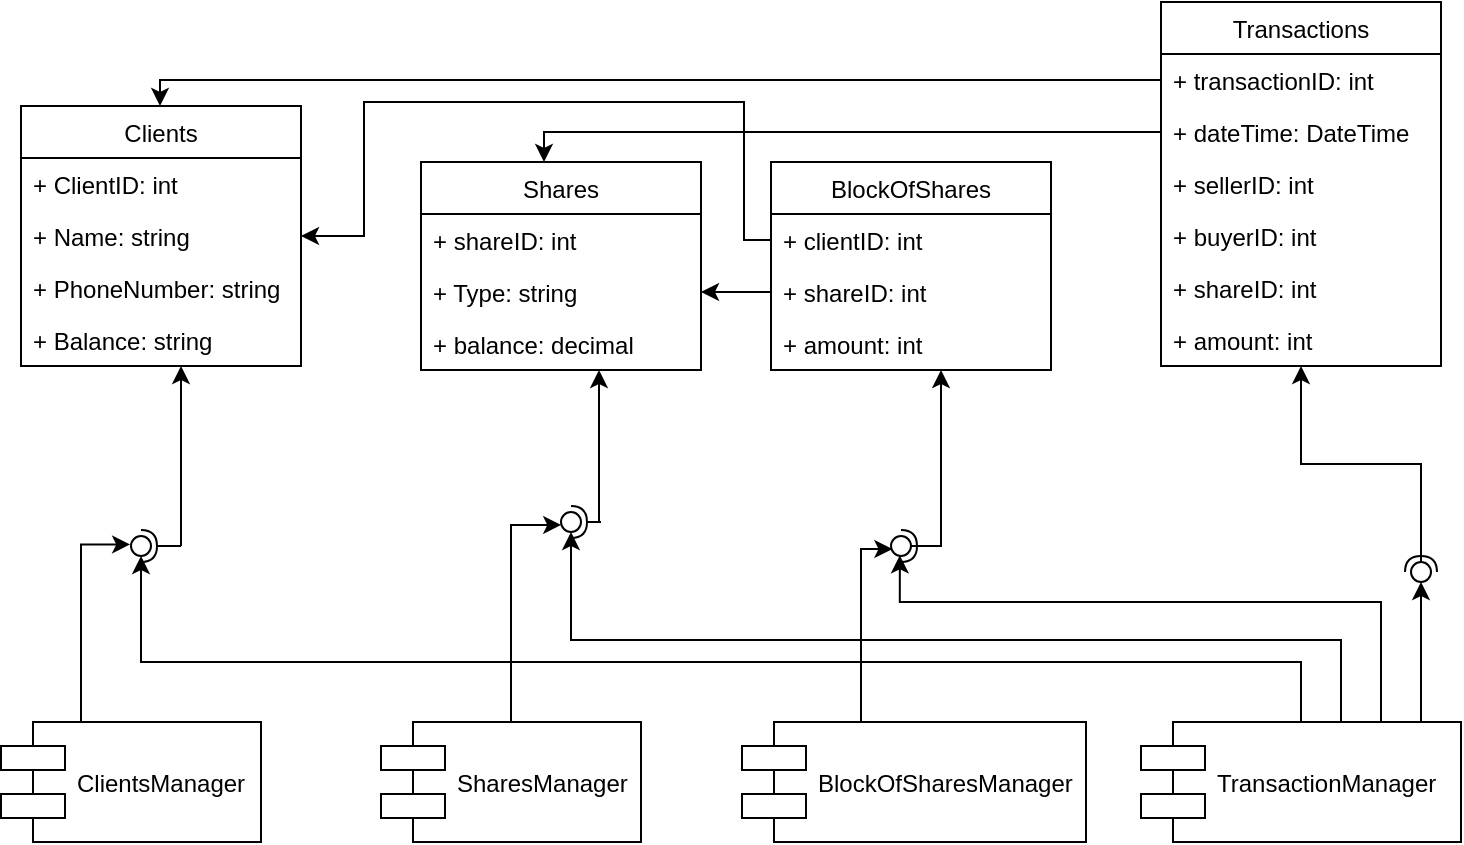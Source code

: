 <mxfile version="11.2.1" pages="1"><diagram id="8buIEVhOU8-seRBU-PE4" name="Page-1"><mxGraphModel dx="1422" dy="763" grid="1" gridSize="10" guides="1" tooltips="1" connect="1" arrows="1" fold="1" page="1" pageScale="1" pageWidth="827" pageHeight="1169" math="0" shadow="0"><root><mxCell id="0"/><mxCell id="1" parent="0"/><mxCell id="LnnhEvFO-c6dSn9w3MQp-1" value="Clients" style="swimlane;fontStyle=0;childLayout=stackLayout;horizontal=1;startSize=26;fillColor=none;horizontalStack=0;resizeParent=1;resizeParentMax=0;resizeLast=0;collapsible=1;marginBottom=0;" vertex="1" parent="1"><mxGeometry x="58.5" y="212" width="140" height="130" as="geometry"/></mxCell><mxCell id="LnnhEvFO-c6dSn9w3MQp-2" value="+ ClientID: int" style="text;strokeColor=none;fillColor=none;align=left;verticalAlign=top;spacingLeft=4;spacingRight=4;overflow=hidden;rotatable=0;points=[[0,0.5],[1,0.5]];portConstraint=eastwest;" vertex="1" parent="LnnhEvFO-c6dSn9w3MQp-1"><mxGeometry y="26" width="140" height="26" as="geometry"/></mxCell><mxCell id="LnnhEvFO-c6dSn9w3MQp-3" value="+ Name: string" style="text;strokeColor=none;fillColor=none;align=left;verticalAlign=top;spacingLeft=4;spacingRight=4;overflow=hidden;rotatable=0;points=[[0,0.5],[1,0.5]];portConstraint=eastwest;" vertex="1" parent="LnnhEvFO-c6dSn9w3MQp-1"><mxGeometry y="52" width="140" height="26" as="geometry"/></mxCell><mxCell id="LnnhEvFO-c6dSn9w3MQp-73" value="+ PhoneNumber: string" style="text;strokeColor=none;fillColor=none;align=left;verticalAlign=top;spacingLeft=4;spacingRight=4;overflow=hidden;rotatable=0;points=[[0,0.5],[1,0.5]];portConstraint=eastwest;" vertex="1" parent="LnnhEvFO-c6dSn9w3MQp-1"><mxGeometry y="78" width="140" height="26" as="geometry"/></mxCell><mxCell id="LnnhEvFO-c6dSn9w3MQp-4" value="+ Balance: string" style="text;strokeColor=none;fillColor=none;align=left;verticalAlign=top;spacingLeft=4;spacingRight=4;overflow=hidden;rotatable=0;points=[[0,0.5],[1,0.5]];portConstraint=eastwest;" vertex="1" parent="LnnhEvFO-c6dSn9w3MQp-1"><mxGeometry y="104" width="140" height="26" as="geometry"/></mxCell><mxCell id="LnnhEvFO-c6dSn9w3MQp-5" value="Shares" style="swimlane;fontStyle=0;childLayout=stackLayout;horizontal=1;startSize=26;fillColor=none;horizontalStack=0;resizeParent=1;resizeParentMax=0;resizeLast=0;collapsible=1;marginBottom=0;" vertex="1" parent="1"><mxGeometry x="258.5" y="240" width="140" height="104" as="geometry"/></mxCell><mxCell id="LnnhEvFO-c6dSn9w3MQp-6" value="+ shareID: int" style="text;strokeColor=none;fillColor=none;align=left;verticalAlign=top;spacingLeft=4;spacingRight=4;overflow=hidden;rotatable=0;points=[[0,0.5],[1,0.5]];portConstraint=eastwest;" vertex="1" parent="LnnhEvFO-c6dSn9w3MQp-5"><mxGeometry y="26" width="140" height="26" as="geometry"/></mxCell><mxCell id="LnnhEvFO-c6dSn9w3MQp-7" value="+ Type: string" style="text;strokeColor=none;fillColor=none;align=left;verticalAlign=top;spacingLeft=4;spacingRight=4;overflow=hidden;rotatable=0;points=[[0,0.5],[1,0.5]];portConstraint=eastwest;" vertex="1" parent="LnnhEvFO-c6dSn9w3MQp-5"><mxGeometry y="52" width="140" height="26" as="geometry"/></mxCell><mxCell id="LnnhEvFO-c6dSn9w3MQp-8" value="+ balance: decimal" style="text;strokeColor=none;fillColor=none;align=left;verticalAlign=top;spacingLeft=4;spacingRight=4;overflow=hidden;rotatable=0;points=[[0,0.5],[1,0.5]];portConstraint=eastwest;" vertex="1" parent="LnnhEvFO-c6dSn9w3MQp-5"><mxGeometry y="78" width="140" height="26" as="geometry"/></mxCell><mxCell id="LnnhEvFO-c6dSn9w3MQp-9" value="BlockOfShares" style="swimlane;fontStyle=0;childLayout=stackLayout;horizontal=1;startSize=26;fillColor=none;horizontalStack=0;resizeParent=1;resizeParentMax=0;resizeLast=0;collapsible=1;marginBottom=0;" vertex="1" parent="1"><mxGeometry x="433.5" y="240" width="140" height="104" as="geometry"/></mxCell><mxCell id="LnnhEvFO-c6dSn9w3MQp-10" value="+ clientID: int" style="text;strokeColor=none;fillColor=none;align=left;verticalAlign=top;spacingLeft=4;spacingRight=4;overflow=hidden;rotatable=0;points=[[0,0.5],[1,0.5]];portConstraint=eastwest;" vertex="1" parent="LnnhEvFO-c6dSn9w3MQp-9"><mxGeometry y="26" width="140" height="26" as="geometry"/></mxCell><mxCell id="LnnhEvFO-c6dSn9w3MQp-11" value="+ shareID: int" style="text;strokeColor=none;fillColor=none;align=left;verticalAlign=top;spacingLeft=4;spacingRight=4;overflow=hidden;rotatable=0;points=[[0,0.5],[1,0.5]];portConstraint=eastwest;" vertex="1" parent="LnnhEvFO-c6dSn9w3MQp-9"><mxGeometry y="52" width="140" height="26" as="geometry"/></mxCell><mxCell id="LnnhEvFO-c6dSn9w3MQp-12" value="+ amount: int&#10;" style="text;strokeColor=none;fillColor=none;align=left;verticalAlign=top;spacingLeft=4;spacingRight=4;overflow=hidden;rotatable=0;points=[[0,0.5],[1,0.5]];portConstraint=eastwest;" vertex="1" parent="LnnhEvFO-c6dSn9w3MQp-9"><mxGeometry y="78" width="140" height="26" as="geometry"/></mxCell><mxCell id="LnnhEvFO-c6dSn9w3MQp-13" value="Transactions" style="swimlane;fontStyle=0;childLayout=stackLayout;horizontal=1;startSize=26;fillColor=none;horizontalStack=0;resizeParent=1;resizeParentMax=0;resizeLast=0;collapsible=1;marginBottom=0;" vertex="1" parent="1"><mxGeometry x="628.5" y="160" width="140" height="182" as="geometry"/></mxCell><mxCell id="LnnhEvFO-c6dSn9w3MQp-82" value="+ transactionID: int" style="text;strokeColor=none;fillColor=none;align=left;verticalAlign=top;spacingLeft=4;spacingRight=4;overflow=hidden;rotatable=0;points=[[0,0.5],[1,0.5]];portConstraint=eastwest;" vertex="1" parent="LnnhEvFO-c6dSn9w3MQp-13"><mxGeometry y="26" width="140" height="26" as="geometry"/></mxCell><mxCell id="LnnhEvFO-c6dSn9w3MQp-14" value="+ dateTime: DateTime" style="text;strokeColor=none;fillColor=none;align=left;verticalAlign=top;spacingLeft=4;spacingRight=4;overflow=hidden;rotatable=0;points=[[0,0.5],[1,0.5]];portConstraint=eastwest;" vertex="1" parent="LnnhEvFO-c6dSn9w3MQp-13"><mxGeometry y="52" width="140" height="26" as="geometry"/></mxCell><mxCell id="LnnhEvFO-c6dSn9w3MQp-15" value="+ sellerID: int&#10;" style="text;strokeColor=none;fillColor=none;align=left;verticalAlign=top;spacingLeft=4;spacingRight=4;overflow=hidden;rotatable=0;points=[[0,0.5],[1,0.5]];portConstraint=eastwest;" vertex="1" parent="LnnhEvFO-c6dSn9w3MQp-13"><mxGeometry y="78" width="140" height="26" as="geometry"/></mxCell><mxCell id="LnnhEvFO-c6dSn9w3MQp-81" value="+ buyerID: int&#10;" style="text;strokeColor=none;fillColor=none;align=left;verticalAlign=top;spacingLeft=4;spacingRight=4;overflow=hidden;rotatable=0;points=[[0,0.5],[1,0.5]];portConstraint=eastwest;" vertex="1" parent="LnnhEvFO-c6dSn9w3MQp-13"><mxGeometry y="104" width="140" height="26" as="geometry"/></mxCell><mxCell id="LnnhEvFO-c6dSn9w3MQp-16" value="+ shareID: int&#10;&#10;" style="text;strokeColor=none;fillColor=none;align=left;verticalAlign=top;spacingLeft=4;spacingRight=4;overflow=hidden;rotatable=0;points=[[0,0.5],[1,0.5]];portConstraint=eastwest;" vertex="1" parent="LnnhEvFO-c6dSn9w3MQp-13"><mxGeometry y="130" width="140" height="26" as="geometry"/></mxCell><mxCell id="LnnhEvFO-c6dSn9w3MQp-80" value="+ amount: int" style="text;strokeColor=none;fillColor=none;align=left;verticalAlign=top;spacingLeft=4;spacingRight=4;overflow=hidden;rotatable=0;points=[[0,0.5],[1,0.5]];portConstraint=eastwest;" vertex="1" parent="LnnhEvFO-c6dSn9w3MQp-13"><mxGeometry y="156" width="140" height="26" as="geometry"/></mxCell><mxCell id="LnnhEvFO-c6dSn9w3MQp-43" style="edgeStyle=orthogonalEdgeStyle;rounded=0;orthogonalLoop=1;jettySize=auto;html=1;" edge="1" parent="1" target="LnnhEvFO-c6dSn9w3MQp-1"><mxGeometry relative="1" as="geometry"><mxPoint x="138.5" y="432" as="sourcePoint"/><Array as="points"><mxPoint x="138.5" y="432"/></Array></mxGeometry></mxCell><mxCell id="LnnhEvFO-c6dSn9w3MQp-88" style="edgeStyle=orthogonalEdgeStyle;rounded=0;orthogonalLoop=1;jettySize=auto;html=1;entryX=-0.042;entryY=0.422;entryDx=0;entryDy=0;entryPerimeter=0;" edge="1" parent="1" source="LnnhEvFO-c6dSn9w3MQp-17" target="LnnhEvFO-c6dSn9w3MQp-58"><mxGeometry relative="1" as="geometry"><Array as="points"><mxPoint x="88.5" y="431"/></Array></mxGeometry></mxCell><mxCell id="LnnhEvFO-c6dSn9w3MQp-17" value="ClientsManager" style="shape=component;align=left;spacingLeft=36;" vertex="1" parent="1"><mxGeometry x="48.5" y="520" width="130" height="60" as="geometry"/></mxCell><mxCell id="LnnhEvFO-c6dSn9w3MQp-86" style="edgeStyle=orthogonalEdgeStyle;rounded=0;orthogonalLoop=1;jettySize=auto;html=1;entryX=0.011;entryY=0.649;entryDx=0;entryDy=0;entryPerimeter=0;" edge="1" parent="1" source="LnnhEvFO-c6dSn9w3MQp-18" target="LnnhEvFO-c6dSn9w3MQp-63"><mxGeometry relative="1" as="geometry"><Array as="points"><mxPoint x="303.5" y="422"/></Array></mxGeometry></mxCell><mxCell id="LnnhEvFO-c6dSn9w3MQp-18" value="SharesManager" style="shape=component;align=left;spacingLeft=36;" vertex="1" parent="1"><mxGeometry x="238.5" y="520" width="130" height="60" as="geometry"/></mxCell><mxCell id="LnnhEvFO-c6dSn9w3MQp-89" style="edgeStyle=orthogonalEdgeStyle;rounded=0;orthogonalLoop=1;jettySize=auto;html=1;entryX=0.071;entryY=0.652;entryDx=0;entryDy=0;entryPerimeter=0;" edge="1" parent="1" source="LnnhEvFO-c6dSn9w3MQp-19" target="LnnhEvFO-c6dSn9w3MQp-67"><mxGeometry relative="1" as="geometry"><Array as="points"><mxPoint x="478.5" y="434"/></Array></mxGeometry></mxCell><mxCell id="LnnhEvFO-c6dSn9w3MQp-19" value="BlockOfSharesManager" style="shape=component;align=left;spacingLeft=36;" vertex="1" parent="1"><mxGeometry x="419" y="520" width="172" height="60" as="geometry"/></mxCell><mxCell id="LnnhEvFO-c6dSn9w3MQp-83" style="edgeStyle=orthogonalEdgeStyle;rounded=0;orthogonalLoop=1;jettySize=auto;html=1;entryX=0.443;entryY=0.967;entryDx=0;entryDy=0;entryPerimeter=0;" edge="1" parent="1" source="LnnhEvFO-c6dSn9w3MQp-21" target="LnnhEvFO-c6dSn9w3MQp-67"><mxGeometry relative="1" as="geometry"><Array as="points"><mxPoint x="738.5" y="460"/><mxPoint x="497.5" y="460"/></Array></mxGeometry></mxCell><mxCell id="LnnhEvFO-c6dSn9w3MQp-84" style="edgeStyle=orthogonalEdgeStyle;rounded=0;orthogonalLoop=1;jettySize=auto;html=1;exitX=0.5;exitY=0;exitDx=0;exitDy=0;" edge="1" parent="1" source="LnnhEvFO-c6dSn9w3MQp-21" target="LnnhEvFO-c6dSn9w3MQp-63"><mxGeometry relative="1" as="geometry"><Array as="points"><mxPoint x="718.5" y="520"/><mxPoint x="718.5" y="479"/><mxPoint x="333.5" y="479"/></Array></mxGeometry></mxCell><mxCell id="LnnhEvFO-c6dSn9w3MQp-85" style="edgeStyle=orthogonalEdgeStyle;rounded=0;orthogonalLoop=1;jettySize=auto;html=1;" edge="1" parent="1" source="LnnhEvFO-c6dSn9w3MQp-21" target="LnnhEvFO-c6dSn9w3MQp-58"><mxGeometry relative="1" as="geometry"><Array as="points"><mxPoint x="698.5" y="490"/><mxPoint x="118.5" y="490"/></Array></mxGeometry></mxCell><mxCell id="LnnhEvFO-c6dSn9w3MQp-21" value="TransactionManager" style="shape=component;align=left;spacingLeft=36;" vertex="1" parent="1"><mxGeometry x="618.5" y="520" width="160" height="60" as="geometry"/></mxCell><mxCell id="LnnhEvFO-c6dSn9w3MQp-57" value="" style="rounded=0;orthogonalLoop=1;jettySize=auto;html=1;endArrow=halfCircle;endFill=0;entryX=0.5;entryY=0.5;entryDx=0;entryDy=0;endSize=6;strokeWidth=1;" edge="1" target="LnnhEvFO-c6dSn9w3MQp-58" parent="1"><mxGeometry relative="1" as="geometry"><mxPoint x="138.5" y="432" as="sourcePoint"/></mxGeometry></mxCell><mxCell id="LnnhEvFO-c6dSn9w3MQp-58" value="" style="ellipse;whiteSpace=wrap;html=1;fontFamily=Helvetica;fontSize=12;fontColor=#000000;align=center;strokeColor=#000000;fillColor=#ffffff;points=[];aspect=fixed;resizable=0;" vertex="1" parent="1"><mxGeometry x="113.5" y="427" width="10" height="10" as="geometry"/></mxCell><mxCell id="LnnhEvFO-c6dSn9w3MQp-62" value="" style="rounded=0;orthogonalLoop=1;jettySize=auto;html=1;endArrow=halfCircle;endFill=0;entryX=0.5;entryY=0.5;entryDx=0;entryDy=0;endSize=6;strokeWidth=1;" edge="1" parent="1" target="LnnhEvFO-c6dSn9w3MQp-63"><mxGeometry relative="1" as="geometry"><mxPoint x="348.5" y="420" as="sourcePoint"/></mxGeometry></mxCell><mxCell id="LnnhEvFO-c6dSn9w3MQp-63" value="" style="ellipse;whiteSpace=wrap;html=1;fontFamily=Helvetica;fontSize=12;fontColor=#000000;align=center;strokeColor=#000000;fillColor=#ffffff;points=[];aspect=fixed;resizable=0;" vertex="1" parent="1"><mxGeometry x="328.5" y="415" width="10" height="10" as="geometry"/></mxCell><mxCell id="LnnhEvFO-c6dSn9w3MQp-64" style="edgeStyle=orthogonalEdgeStyle;rounded=0;orthogonalLoop=1;jettySize=auto;html=1;" edge="1" parent="1" source="LnnhEvFO-c6dSn9w3MQp-67" target="LnnhEvFO-c6dSn9w3MQp-9"><mxGeometry relative="1" as="geometry"><mxPoint x="468.5" y="432" as="sourcePoint"/><mxPoint x="508.224" y="343.69" as="targetPoint"/><Array as="points"><mxPoint x="518.5" y="432"/></Array></mxGeometry></mxCell><mxCell id="LnnhEvFO-c6dSn9w3MQp-66" value="" style="rounded=0;orthogonalLoop=1;jettySize=auto;html=1;endArrow=halfCircle;endFill=0;entryX=0.5;entryY=0.5;entryDx=0;entryDy=0;endSize=6;strokeWidth=1;" edge="1" parent="1" target="LnnhEvFO-c6dSn9w3MQp-67"><mxGeometry relative="1" as="geometry"><mxPoint x="518.5" y="432" as="sourcePoint"/></mxGeometry></mxCell><mxCell id="LnnhEvFO-c6dSn9w3MQp-67" value="" style="ellipse;whiteSpace=wrap;html=1;fontFamily=Helvetica;fontSize=12;fontColor=#000000;align=center;strokeColor=#000000;fillColor=#ffffff;points=[];aspect=fixed;resizable=0;" vertex="1" parent="1"><mxGeometry x="493.5" y="427" width="10" height="10" as="geometry"/></mxCell><mxCell id="LnnhEvFO-c6dSn9w3MQp-69" style="edgeStyle=orthogonalEdgeStyle;rounded=0;orthogonalLoop=1;jettySize=auto;html=1;" edge="1" parent="1" source="LnnhEvFO-c6dSn9w3MQp-72" target="LnnhEvFO-c6dSn9w3MQp-13"><mxGeometry relative="1" as="geometry"><mxPoint x="698.741" y="519.741" as="sourcePoint"/><mxPoint x="713.224" y="343.19" as="targetPoint"/><Array as="points"/></mxGeometry></mxCell><mxCell id="LnnhEvFO-c6dSn9w3MQp-74" value="" style="rounded=0;orthogonalLoop=1;jettySize=auto;html=1;endArrow=halfCircle;endFill=0;entryX=0.5;entryY=0.5;entryDx=0;entryDy=0;endSize=6;strokeWidth=1;" edge="1" parent="1" target="LnnhEvFO-c6dSn9w3MQp-72"><mxGeometry relative="1" as="geometry"><mxPoint x="758.5" y="420" as="sourcePoint"/><mxPoint x="768.5" y="471" as="targetPoint"/></mxGeometry></mxCell><mxCell id="LnnhEvFO-c6dSn9w3MQp-72" value="" style="ellipse;whiteSpace=wrap;html=1;fontFamily=Helvetica;fontSize=12;fontColor=#000000;align=center;strokeColor=#000000;fillColor=#ffffff;points=[];aspect=fixed;resizable=0;" vertex="1" parent="1"><mxGeometry x="753.5" y="440" width="10" height="10" as="geometry"/></mxCell><mxCell id="LnnhEvFO-c6dSn9w3MQp-79" style="edgeStyle=orthogonalEdgeStyle;rounded=0;orthogonalLoop=1;jettySize=auto;html=1;" edge="1" parent="1" source="LnnhEvFO-c6dSn9w3MQp-21" target="LnnhEvFO-c6dSn9w3MQp-72"><mxGeometry relative="1" as="geometry"><mxPoint x="758.556" y="520" as="sourcePoint"/><mxPoint x="723.472" y="344" as="targetPoint"/><Array as="points"><mxPoint x="758.5" y="465"/></Array></mxGeometry></mxCell><mxCell id="LnnhEvFO-c6dSn9w3MQp-87" style="edgeStyle=orthogonalEdgeStyle;rounded=0;orthogonalLoop=1;jettySize=auto;html=1;" edge="1" parent="1" target="LnnhEvFO-c6dSn9w3MQp-8"><mxGeometry relative="1" as="geometry"><mxPoint x="347.5" y="420" as="sourcePoint"/><mxPoint x="372.056" y="351.5" as="targetPoint"/><Array as="points"><mxPoint x="347.5" y="420"/></Array></mxGeometry></mxCell><mxCell id="LnnhEvFO-c6dSn9w3MQp-90" style="edgeStyle=orthogonalEdgeStyle;rounded=0;orthogonalLoop=1;jettySize=auto;html=1;entryX=1;entryY=0.5;entryDx=0;entryDy=0;" edge="1" parent="1" source="LnnhEvFO-c6dSn9w3MQp-11" target="LnnhEvFO-c6dSn9w3MQp-7"><mxGeometry relative="1" as="geometry"/></mxCell><mxCell id="LnnhEvFO-c6dSn9w3MQp-91" style="edgeStyle=orthogonalEdgeStyle;rounded=0;orthogonalLoop=1;jettySize=auto;html=1;exitX=0;exitY=0.5;exitDx=0;exitDy=0;" edge="1" parent="1" source="LnnhEvFO-c6dSn9w3MQp-10" target="LnnhEvFO-c6dSn9w3MQp-1"><mxGeometry relative="1" as="geometry"><Array as="points"><mxPoint x="420" y="279"/><mxPoint x="420" y="210"/><mxPoint x="230" y="210"/><mxPoint x="230" y="277"/></Array></mxGeometry></mxCell><mxCell id="LnnhEvFO-c6dSn9w3MQp-92" style="edgeStyle=orthogonalEdgeStyle;rounded=0;orthogonalLoop=1;jettySize=auto;html=1;" edge="1" parent="1" source="LnnhEvFO-c6dSn9w3MQp-14" target="LnnhEvFO-c6dSn9w3MQp-5"><mxGeometry relative="1" as="geometry"><Array as="points"><mxPoint x="320" y="225"/></Array></mxGeometry></mxCell><mxCell id="LnnhEvFO-c6dSn9w3MQp-93" style="edgeStyle=orthogonalEdgeStyle;rounded=0;orthogonalLoop=1;jettySize=auto;html=1;" edge="1" parent="1" source="LnnhEvFO-c6dSn9w3MQp-82" target="LnnhEvFO-c6dSn9w3MQp-1"><mxGeometry relative="1" as="geometry"><Array as="points"><mxPoint x="128" y="199"/></Array></mxGeometry></mxCell></root></mxGraphModel></diagram></mxfile>